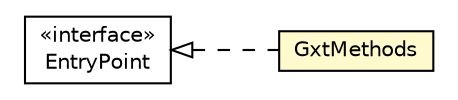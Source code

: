 #!/usr/local/bin/dot
#
# Class diagram 
# Generated by UMLGraph version R5_6-24-gf6e263 (http://www.umlgraph.org/)
#

digraph G {
	edge [fontname="Helvetica",fontsize=10,labelfontname="Helvetica",labelfontsize=10];
	node [fontname="Helvetica",fontsize=10,shape=plaintext];
	nodesep=0.25;
	ranksep=0.5;
	rankdir=LR;
	// org.senchalabs.gwt.gwtdriver.gxt.client.GxtMethods
	c264 [label=<<table title="org.senchalabs.gwt.gwtdriver.gxt.client.GxtMethods" border="0" cellborder="1" cellspacing="0" cellpadding="2" port="p" bgcolor="lemonChiffon" href="./GxtMethods.html">
		<tr><td><table border="0" cellspacing="0" cellpadding="1">
<tr><td align="center" balign="center"> GxtMethods </td></tr>
		</table></td></tr>
		</table>>, URL="./GxtMethods.html", fontname="Helvetica", fontcolor="black", fontsize=10.0];
	//org.senchalabs.gwt.gwtdriver.gxt.client.GxtMethods implements com.google.gwt.core.client.EntryPoint
	c287:p -> c264:p [dir=back,arrowtail=empty,style=dashed];
	// com.google.gwt.core.client.EntryPoint
	c287 [label=<<table title="com.google.gwt.core.client.EntryPoint" border="0" cellborder="1" cellspacing="0" cellpadding="2" port="p" href="http://java.sun.com/j2se/1.4.2/docs/api/com/google/gwt/core/client/EntryPoint.html">
		<tr><td><table border="0" cellspacing="0" cellpadding="1">
<tr><td align="center" balign="center"> &#171;interface&#187; </td></tr>
<tr><td align="center" balign="center"> EntryPoint </td></tr>
		</table></td></tr>
		</table>>, URL="http://java.sun.com/j2se/1.4.2/docs/api/com/google/gwt/core/client/EntryPoint.html", fontname="Helvetica", fontcolor="black", fontsize=10.0];
}


